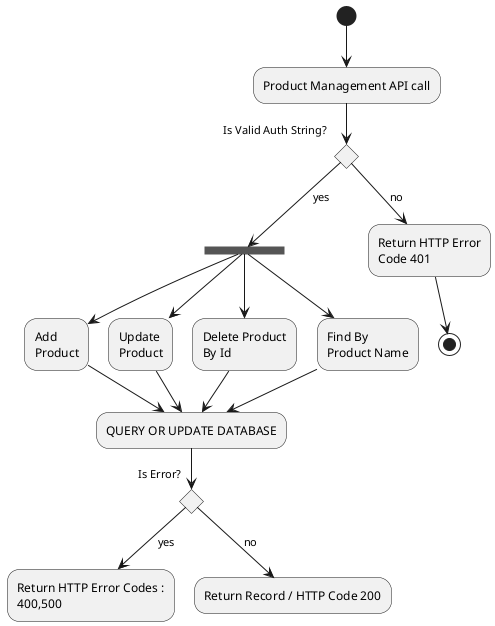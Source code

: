 @startuml
(*) --> "Product Management API call"
if "Is Valid Auth String?" then
-->[yes]  ===B1===
--> "Add
    Product"
-->"QUERY OR UPDATE DATABASE"
===B1=== --> "Update
              Product"
-->"QUERY OR UPDATE DATABASE"
===B1=== --> "Delete Product
              By Id"

-->"QUERY OR UPDATE DATABASE"
===B1=== --> "Find By
             Product Name"
-->"QUERY OR UPDATE DATABASE"
if "Is Error?" then
-->[yes] "Return HTTP Error Codes :
         400,500"
else
-->[no] "Return Record / HTTP Code 200"
endif
else
-->[no] "Return HTTP Error
         Code 401"
endif
-->(*)
@enduml